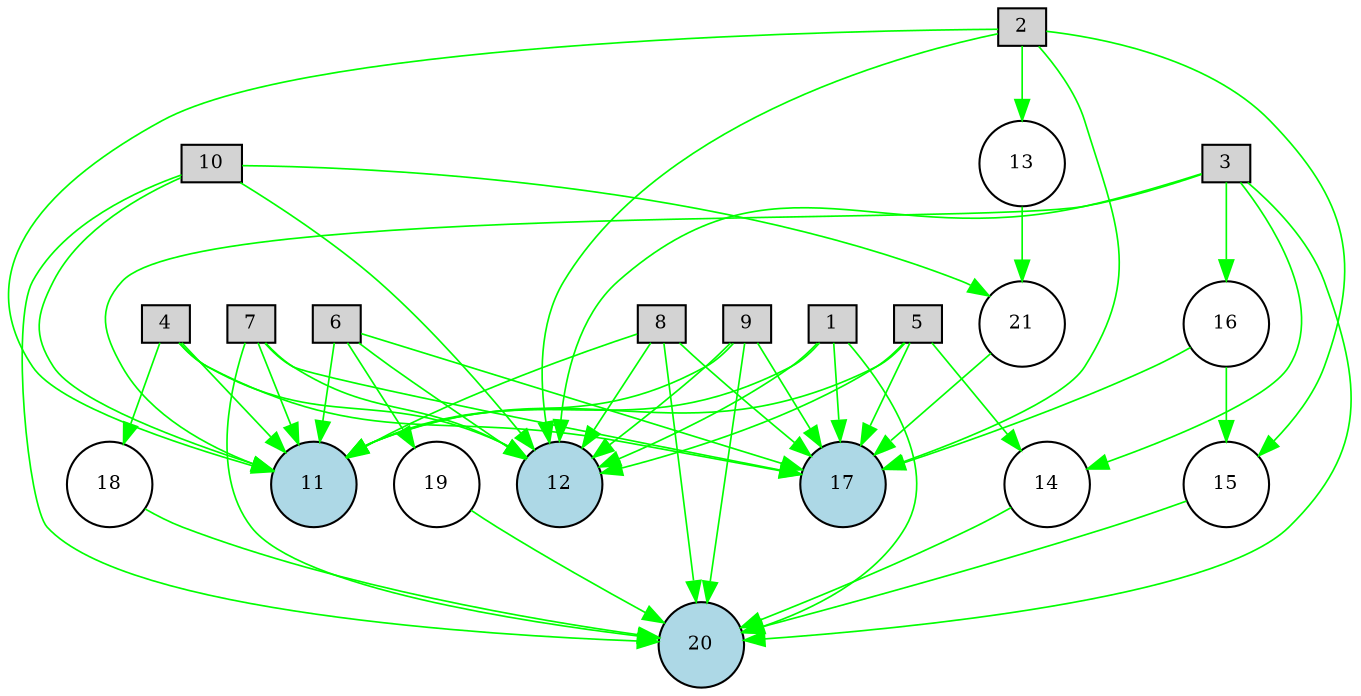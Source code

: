 digraph {
	node [fontsize=9 height=0.2 shape=circle width=0.2]
	1 [fillcolor=lightgray shape=box style=filled]
	2 [fillcolor=lightgray shape=box style=filled]
	3 [fillcolor=lightgray shape=box style=filled]
	4 [fillcolor=lightgray shape=box style=filled]
	5 [fillcolor=lightgray shape=box style=filled]
	6 [fillcolor=lightgray shape=box style=filled]
	7 [fillcolor=lightgray shape=box style=filled]
	8 [fillcolor=lightgray shape=box style=filled]
	9 [fillcolor=lightgray shape=box style=filled]
	10 [fillcolor=lightgray shape=box style=filled]
	11 [fillcolor=lightblue style=filled]
	12 [fillcolor=lightblue style=filled]
	17 [fillcolor=lightblue style=filled]
	20 [fillcolor=lightblue style=filled]
	13 [fillcolor=white style=filled]
	14 [fillcolor=white style=filled]
	15 [fillcolor=white style=filled]
	16 [fillcolor=white style=filled]
	18 [fillcolor=white style=filled]
	19 [fillcolor=white style=filled]
	21 [fillcolor=white style=filled]
	1 -> 11 [color=green penwidth=0.8 style=solid]
	1 -> 12 [color=green penwidth=0.8 style=solid]
	1 -> 17 [color=green penwidth=0.8 style=solid]
	1 -> 20 [color=green penwidth=0.8 style=solid]
	2 -> 11 [color=green penwidth=0.8 style=solid]
	2 -> 12 [color=green penwidth=0.8 style=solid]
	2 -> 17 [color=green penwidth=0.8 style=solid]
	3 -> 11 [color=green penwidth=0.8 style=solid]
	3 -> 12 [color=green penwidth=0.8 style=solid]
	3 -> 20 [color=green penwidth=0.8 style=solid]
	4 -> 11 [color=green penwidth=0.8 style=solid]
	4 -> 12 [color=green penwidth=0.8 style=solid]
	4 -> 17 [color=green penwidth=0.8 style=solid]
	5 -> 11 [color=green penwidth=0.8 style=solid]
	5 -> 12 [color=green penwidth=0.8 style=solid]
	5 -> 17 [color=green penwidth=0.8 style=solid]
	6 -> 11 [color=green penwidth=0.8 style=solid]
	6 -> 12 [color=green penwidth=0.8 style=solid]
	6 -> 17 [color=green penwidth=0.8 style=solid]
	7 -> 11 [color=green penwidth=0.8 style=solid]
	7 -> 12 [color=green penwidth=0.8 style=solid]
	7 -> 17 [color=green penwidth=0.8 style=solid]
	7 -> 20 [color=green penwidth=0.8 style=solid]
	8 -> 11 [color=green penwidth=0.8 style=solid]
	8 -> 12 [color=green penwidth=0.8 style=solid]
	8 -> 17 [color=green penwidth=0.8 style=solid]
	8 -> 20 [color=green penwidth=0.8 style=solid]
	9 -> 11 [color=green penwidth=0.8 style=solid]
	9 -> 12 [color=green penwidth=0.8 style=solid]
	9 -> 17 [color=green penwidth=0.8 style=solid]
	9 -> 20 [color=green penwidth=0.8 style=solid]
	10 -> 11 [color=green penwidth=0.8 style=solid]
	10 -> 12 [color=green penwidth=0.8 style=solid]
	10 -> 20 [color=green penwidth=0.8 style=solid]
	5 -> 14 [color=green penwidth=0.8 style=solid]
	14 -> 20 [color=green penwidth=0.8 style=solid]
	3 -> 14 [color=green penwidth=0.8 style=solid]
	10 -> 21 [color=green penwidth=0.8 style=solid]
	21 -> 17 [color=green penwidth=0.8 style=solid]
	3 -> 16 [color=green penwidth=0.8 style=solid]
	16 -> 17 [color=green penwidth=0.8 style=solid]
	2 -> 15 [color=green penwidth=0.8 style=solid]
	15 -> 20 [color=green penwidth=0.8 style=solid]
	4 -> 18 [color=green penwidth=0.8 style=solid]
	18 -> 20 [color=green penwidth=0.8 style=solid]
	6 -> 19 [color=green penwidth=0.8 style=solid]
	19 -> 20 [color=green penwidth=0.8 style=solid]
	16 -> 15 [color=green penwidth=0.8 style=solid]
	2 -> 13 [color=green penwidth=0.8 style=solid]
	13 -> 21 [color=green penwidth=0.8 style=solid]
}
